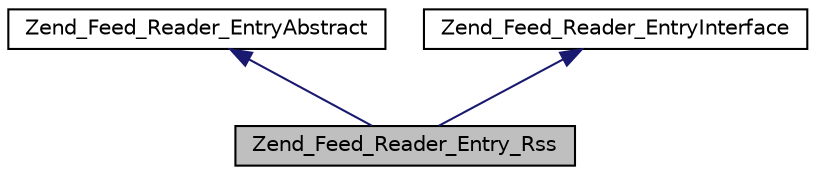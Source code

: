 digraph G
{
  edge [fontname="Helvetica",fontsize="10",labelfontname="Helvetica",labelfontsize="10"];
  node [fontname="Helvetica",fontsize="10",shape=record];
  Node1 [label="Zend_Feed_Reader_Entry_Rss",height=0.2,width=0.4,color="black", fillcolor="grey75", style="filled" fontcolor="black"];
  Node2 -> Node1 [dir="back",color="midnightblue",fontsize="10",style="solid",fontname="Helvetica"];
  Node2 [label="Zend_Feed_Reader_EntryAbstract",height=0.2,width=0.4,color="black", fillcolor="white", style="filled",URL="$class_zend___feed___reader___entry_abstract.html"];
  Node3 -> Node1 [dir="back",color="midnightblue",fontsize="10",style="solid",fontname="Helvetica"];
  Node3 [label="Zend_Feed_Reader_EntryInterface",height=0.2,width=0.4,color="black", fillcolor="white", style="filled",URL="$interface_zend___feed___reader___entry_interface.html"];
}
